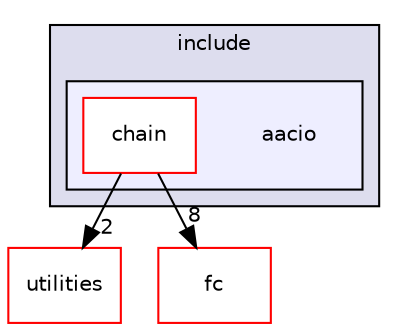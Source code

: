 digraph "libraries/chain/include/aacio" {
  compound=true
  node [ fontsize="10", fontname="Helvetica"];
  edge [ labelfontsize="10", labelfontname="Helvetica"];
  subgraph clusterdir_a71d7923f5ab56910d75ee22c339d1cc {
    graph [ bgcolor="#ddddee", pencolor="black", label="include" fontname="Helvetica", fontsize="10", URL="dir_a71d7923f5ab56910d75ee22c339d1cc.html"]
  subgraph clusterdir_8a88855a0da32cf68b5cddbf2c05c4bb {
    graph [ bgcolor="#eeeeff", pencolor="black", label="" URL="dir_8a88855a0da32cf68b5cddbf2c05c4bb.html"];
    dir_8a88855a0da32cf68b5cddbf2c05c4bb [shape=plaintext label="aacio"];
    dir_5e5a8abd8323164ddd44ecd837dd6725 [shape=box label="chain" color="red" fillcolor="white" style="filled" URL="dir_5e5a8abd8323164ddd44ecd837dd6725.html"];
  }
  }
  dir_a30dd237a17b2665ddc12b9cc8f78a5c [shape=box label="utilities" fillcolor="white" style="filled" color="red" URL="dir_a30dd237a17b2665ddc12b9cc8f78a5c.html"];
  dir_56daa494bb75cf236510b0cc285437d6 [shape=box label="fc" fillcolor="white" style="filled" color="red" URL="dir_56daa494bb75cf236510b0cc285437d6.html"];
  dir_5e5a8abd8323164ddd44ecd837dd6725->dir_a30dd237a17b2665ddc12b9cc8f78a5c [headlabel="2", labeldistance=1.5 headhref="dir_000008_001717.html"];
  dir_5e5a8abd8323164ddd44ecd837dd6725->dir_56daa494bb75cf236510b0cc285437d6 [headlabel="8", labeldistance=1.5 headhref="dir_000008_000010.html"];
}
